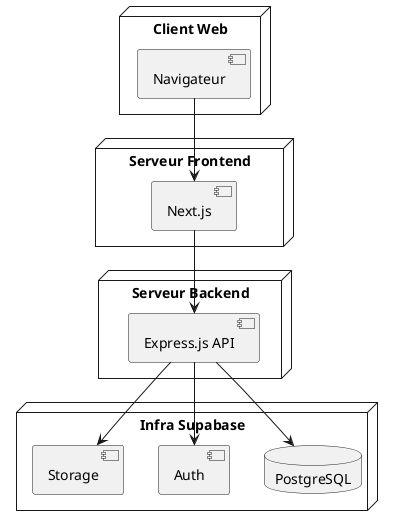 @startuml
node "Client Web" {
  component "Navigateur" as Browser
}

node "Serveur Frontend" {
  component "Next.js" as Next
}

node "Serveur Backend" {
  component "Express.js API" as API
}

node "Infra Supabase" {
  database "PostgreSQL" as DB
  component "Auth" as Auth
  component "Storage" as Storage
}

Browser --> Next
Next --> API
API --> DB
API --> Auth
API --> Storage
@enduml
